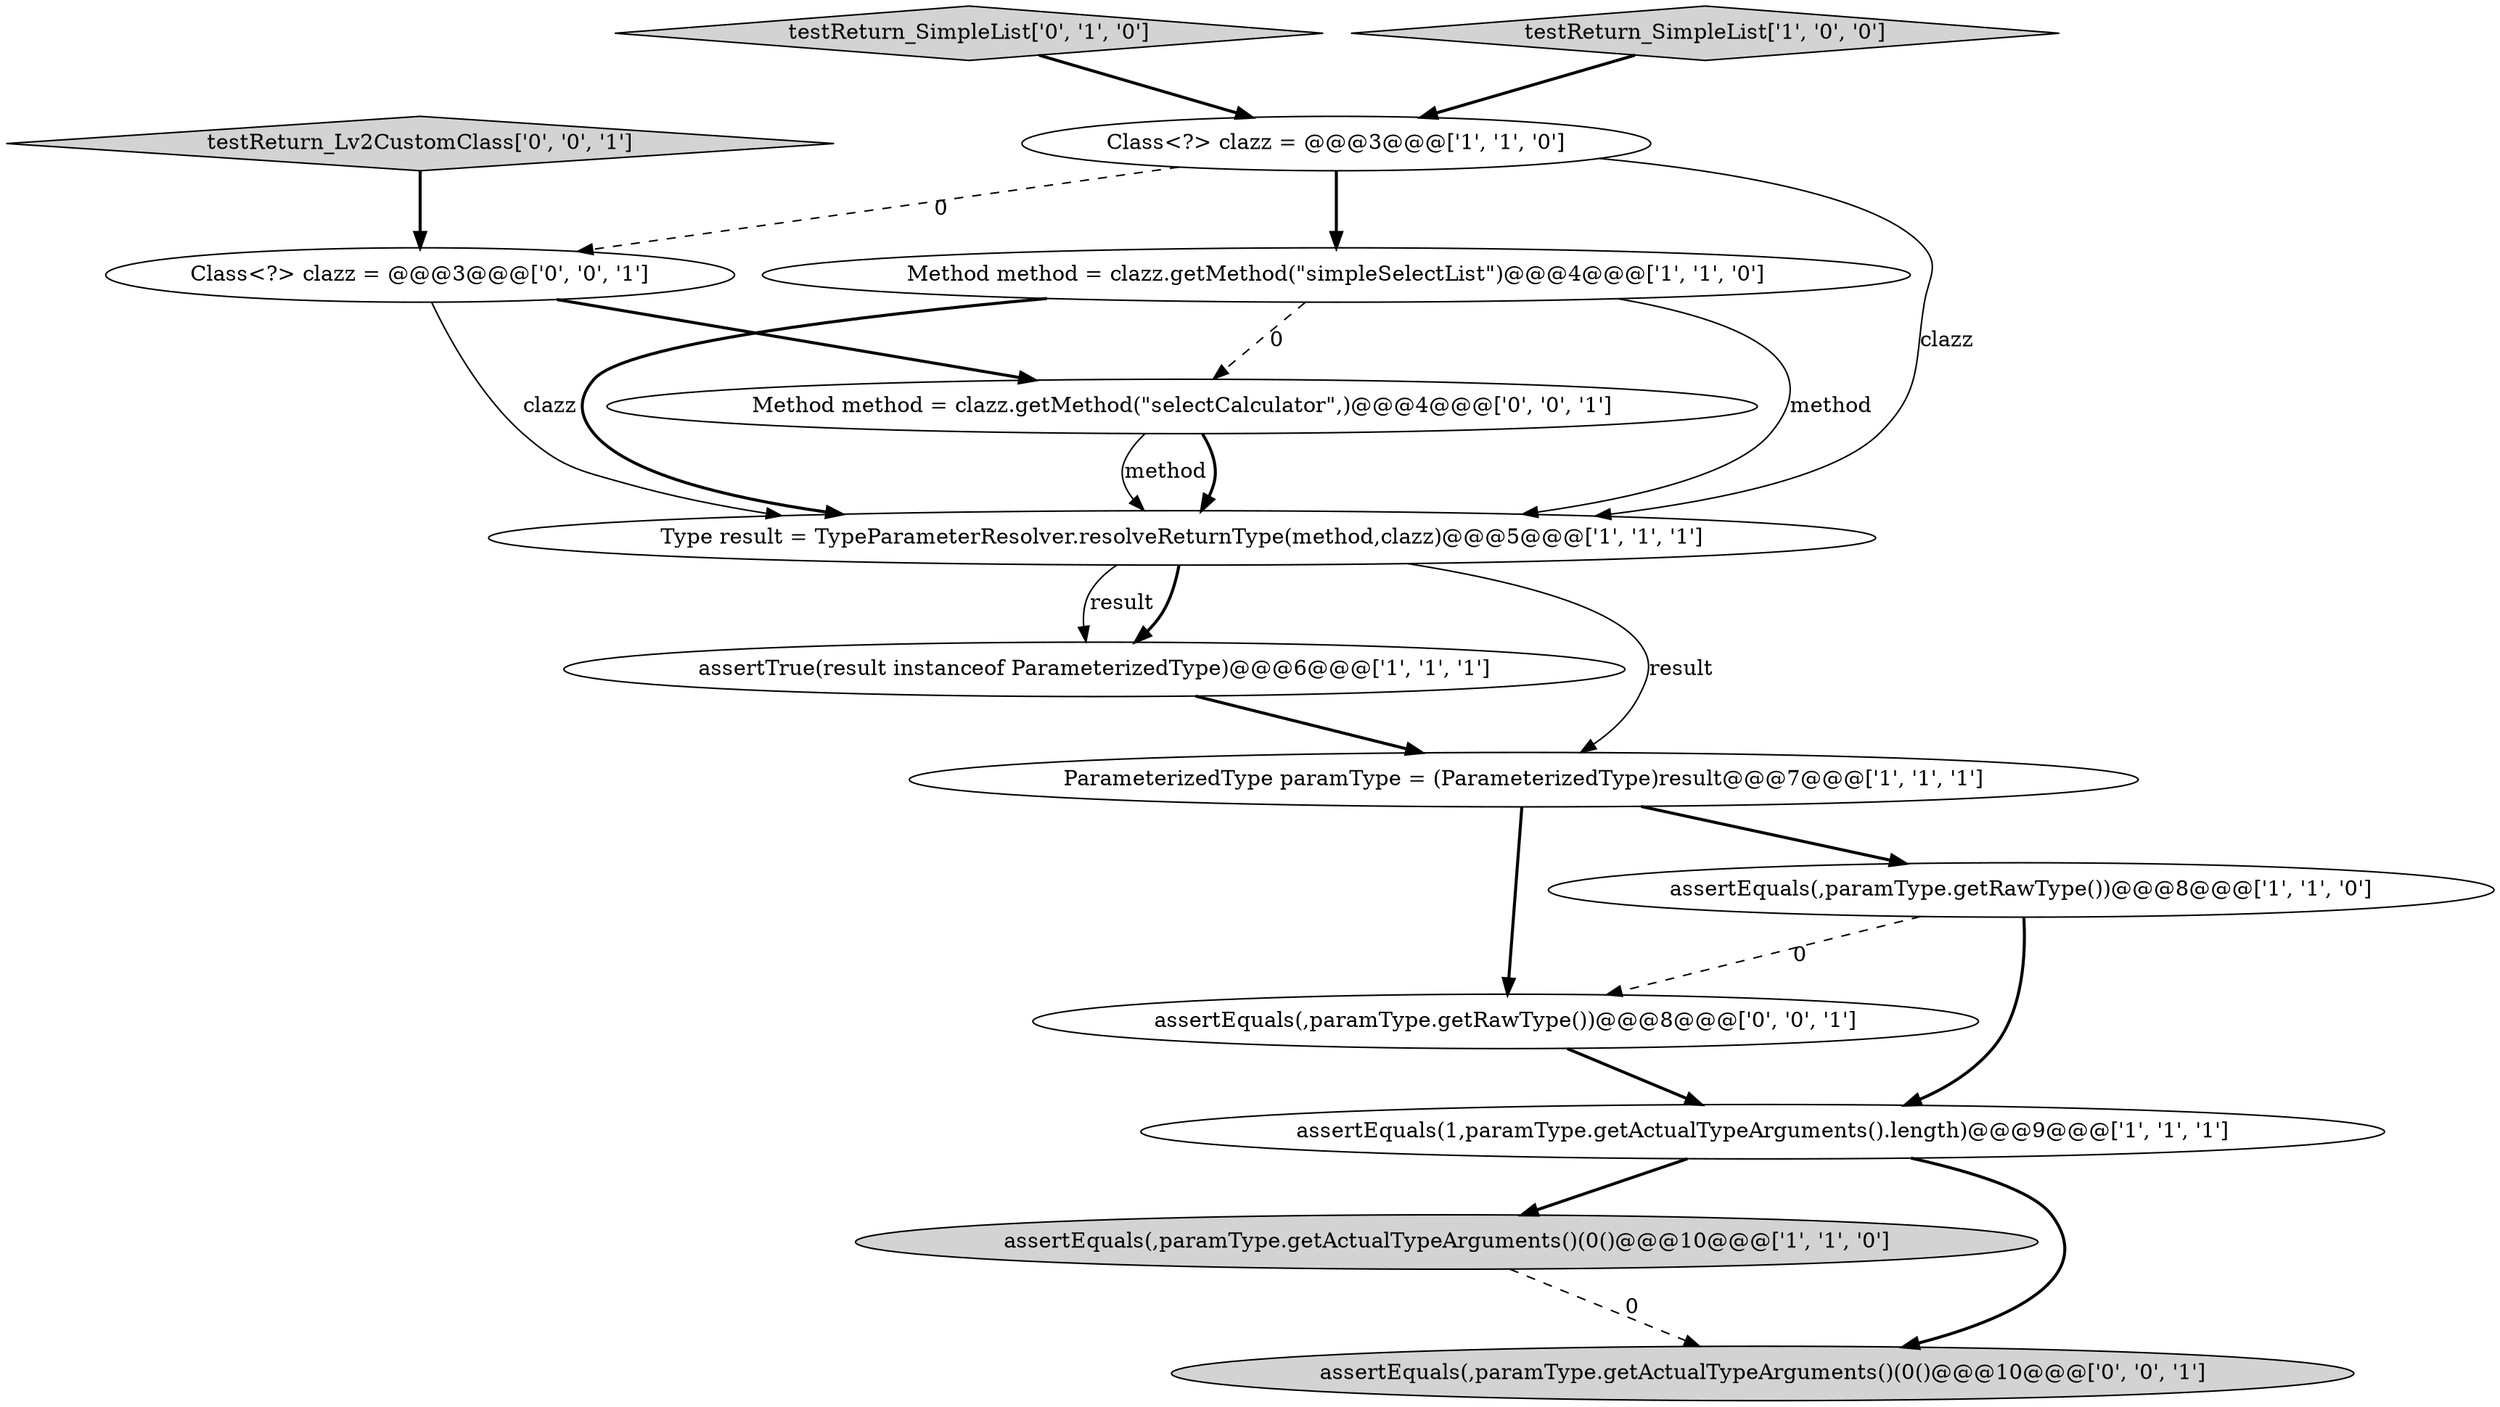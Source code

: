 digraph {
7 [style = filled, label = "Method method = clazz.getMethod(\"simpleSelectList\")@@@4@@@['1', '1', '0']", fillcolor = white, shape = ellipse image = "AAA0AAABBB1BBB"];
0 [style = filled, label = "assertEquals(,paramType.getActualTypeArguments()(0()@@@10@@@['1', '1', '0']", fillcolor = lightgray, shape = ellipse image = "AAA0AAABBB1BBB"];
9 [style = filled, label = "testReturn_SimpleList['0', '1', '0']", fillcolor = lightgray, shape = diamond image = "AAA0AAABBB2BBB"];
10 [style = filled, label = "testReturn_Lv2CustomClass['0', '0', '1']", fillcolor = lightgray, shape = diamond image = "AAA0AAABBB3BBB"];
3 [style = filled, label = "assertTrue(result instanceof ParameterizedType)@@@6@@@['1', '1', '1']", fillcolor = white, shape = ellipse image = "AAA0AAABBB1BBB"];
8 [style = filled, label = "assertEquals(1,paramType.getActualTypeArguments().length)@@@9@@@['1', '1', '1']", fillcolor = white, shape = ellipse image = "AAA0AAABBB1BBB"];
13 [style = filled, label = "assertEquals(,paramType.getActualTypeArguments()(0()@@@10@@@['0', '0', '1']", fillcolor = lightgray, shape = ellipse image = "AAA0AAABBB3BBB"];
11 [style = filled, label = "assertEquals(,paramType.getRawType())@@@8@@@['0', '0', '1']", fillcolor = white, shape = ellipse image = "AAA0AAABBB3BBB"];
14 [style = filled, label = "Method method = clazz.getMethod(\"selectCalculator\",)@@@4@@@['0', '0', '1']", fillcolor = white, shape = ellipse image = "AAA0AAABBB3BBB"];
4 [style = filled, label = "assertEquals(,paramType.getRawType())@@@8@@@['1', '1', '0']", fillcolor = white, shape = ellipse image = "AAA0AAABBB1BBB"];
6 [style = filled, label = "Type result = TypeParameterResolver.resolveReturnType(method,clazz)@@@5@@@['1', '1', '1']", fillcolor = white, shape = ellipse image = "AAA0AAABBB1BBB"];
5 [style = filled, label = "testReturn_SimpleList['1', '0', '0']", fillcolor = lightgray, shape = diamond image = "AAA0AAABBB1BBB"];
2 [style = filled, label = "Class<?> clazz = @@@3@@@['1', '1', '0']", fillcolor = white, shape = ellipse image = "AAA0AAABBB1BBB"];
1 [style = filled, label = "ParameterizedType paramType = (ParameterizedType)result@@@7@@@['1', '1', '1']", fillcolor = white, shape = ellipse image = "AAA0AAABBB1BBB"];
12 [style = filled, label = "Class<?> clazz = @@@3@@@['0', '0', '1']", fillcolor = white, shape = ellipse image = "AAA0AAABBB3BBB"];
2->6 [style = solid, label="clazz"];
6->3 [style = bold, label=""];
1->4 [style = bold, label=""];
3->1 [style = bold, label=""];
9->2 [style = bold, label=""];
7->14 [style = dashed, label="0"];
6->1 [style = solid, label="result"];
1->11 [style = bold, label=""];
8->0 [style = bold, label=""];
7->6 [style = solid, label="method"];
2->12 [style = dashed, label="0"];
5->2 [style = bold, label=""];
10->12 [style = bold, label=""];
0->13 [style = dashed, label="0"];
7->6 [style = bold, label=""];
12->14 [style = bold, label=""];
4->8 [style = bold, label=""];
11->8 [style = bold, label=""];
12->6 [style = solid, label="clazz"];
2->7 [style = bold, label=""];
6->3 [style = solid, label="result"];
4->11 [style = dashed, label="0"];
14->6 [style = bold, label=""];
8->13 [style = bold, label=""];
14->6 [style = solid, label="method"];
}
